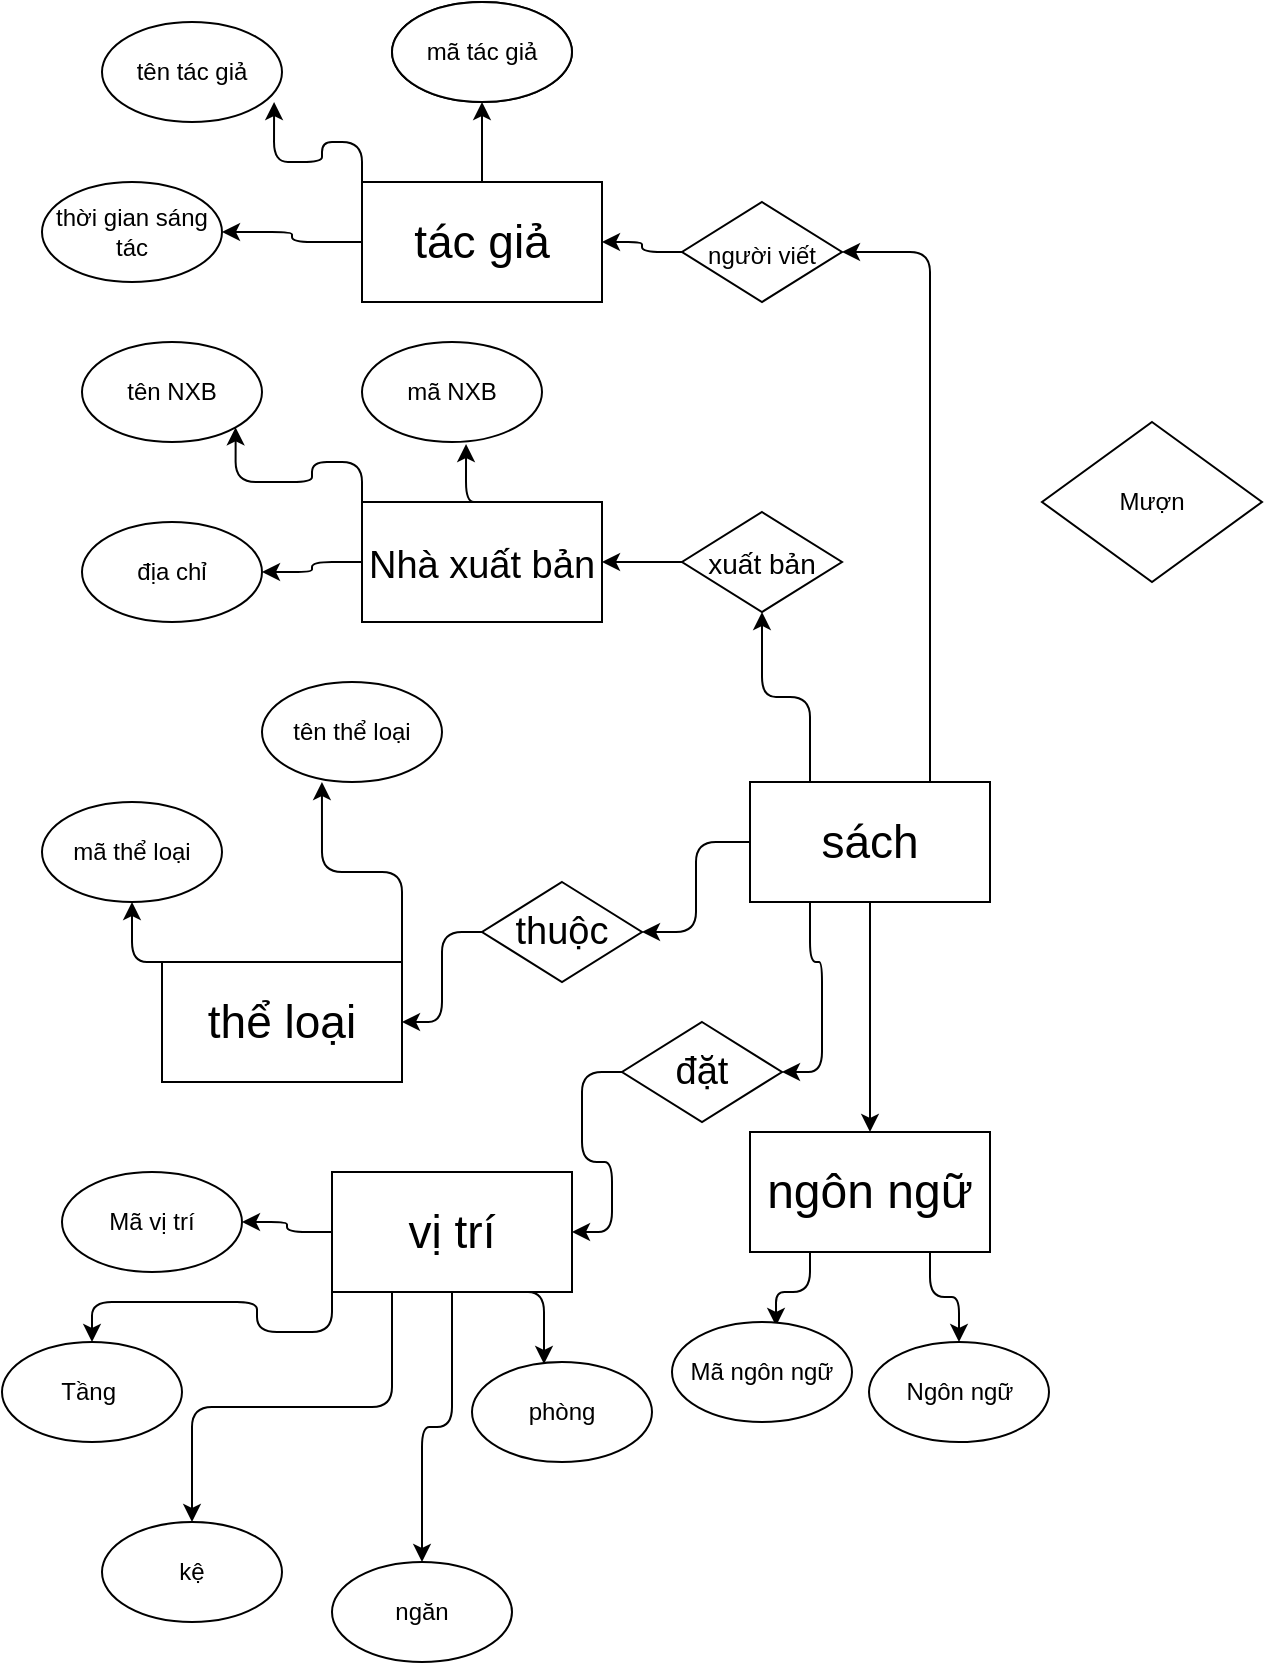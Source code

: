 <mxfile version="16.4.3" type="github">
  <diagram id="JXB2uNUG1lMiHSOFnsd8" name="Page-1">
    <mxGraphModel dx="2177" dy="1969" grid="1" gridSize="10" guides="1" tooltips="1" connect="1" arrows="1" fold="1" page="1" pageScale="1" pageWidth="827" pageHeight="1169" math="0" shadow="0">
      <root>
        <mxCell id="0" />
        <mxCell id="1" parent="0" />
        <mxCell id="igdBZrubvWAaBo7rHXdO-16" style="edgeStyle=orthogonalEdgeStyle;curved=0;rounded=1;sketch=0;orthogonalLoop=1;jettySize=auto;html=1;exitX=0.25;exitY=1;exitDx=0;exitDy=0;entryX=1;entryY=0.5;entryDx=0;entryDy=0;" edge="1" parent="1" source="igdBZrubvWAaBo7rHXdO-4" target="igdBZrubvWAaBo7rHXdO-15">
          <mxGeometry relative="1" as="geometry" />
        </mxCell>
        <mxCell id="igdBZrubvWAaBo7rHXdO-18" style="edgeStyle=orthogonalEdgeStyle;curved=0;rounded=1;sketch=0;orthogonalLoop=1;jettySize=auto;html=1;exitX=0;exitY=0.5;exitDx=0;exitDy=0;entryX=1;entryY=0.5;entryDx=0;entryDy=0;" edge="1" parent="1" source="igdBZrubvWAaBo7rHXdO-4" target="igdBZrubvWAaBo7rHXdO-14">
          <mxGeometry relative="1" as="geometry" />
        </mxCell>
        <mxCell id="igdBZrubvWAaBo7rHXdO-20" style="edgeStyle=orthogonalEdgeStyle;curved=0;rounded=1;sketch=0;orthogonalLoop=1;jettySize=auto;html=1;exitX=0.25;exitY=0;exitDx=0;exitDy=0;entryX=0.5;entryY=1;entryDx=0;entryDy=0;" edge="1" parent="1" source="igdBZrubvWAaBo7rHXdO-4" target="igdBZrubvWAaBo7rHXdO-13">
          <mxGeometry relative="1" as="geometry" />
        </mxCell>
        <mxCell id="igdBZrubvWAaBo7rHXdO-22" style="edgeStyle=orthogonalEdgeStyle;curved=0;rounded=1;sketch=0;orthogonalLoop=1;jettySize=auto;html=1;exitX=0.75;exitY=0;exitDx=0;exitDy=0;entryX=1;entryY=0.5;entryDx=0;entryDy=0;" edge="1" parent="1" source="igdBZrubvWAaBo7rHXdO-4" target="igdBZrubvWAaBo7rHXdO-12">
          <mxGeometry relative="1" as="geometry" />
        </mxCell>
        <mxCell id="igdBZrubvWAaBo7rHXdO-49" style="edgeStyle=orthogonalEdgeStyle;curved=0;rounded=1;sketch=0;orthogonalLoop=1;jettySize=auto;html=1;exitX=0.5;exitY=1;exitDx=0;exitDy=0;entryX=0.5;entryY=0;entryDx=0;entryDy=0;" edge="1" parent="1" source="igdBZrubvWAaBo7rHXdO-4" target="igdBZrubvWAaBo7rHXdO-25">
          <mxGeometry relative="1" as="geometry" />
        </mxCell>
        <mxCell id="igdBZrubvWAaBo7rHXdO-4" value="sách" style="rounded=0;whiteSpace=wrap;html=1;sketch=0;fontSize=23;" vertex="1" parent="1">
          <mxGeometry x="354" y="380" width="120" height="60" as="geometry" />
        </mxCell>
        <mxCell id="igdBZrubvWAaBo7rHXdO-31" style="edgeStyle=orthogonalEdgeStyle;curved=0;rounded=1;sketch=0;orthogonalLoop=1;jettySize=auto;html=1;exitX=0.5;exitY=0;exitDx=0;exitDy=0;entryX=0.5;entryY=1;entryDx=0;entryDy=0;" edge="1" parent="1" source="igdBZrubvWAaBo7rHXdO-7" target="igdBZrubvWAaBo7rHXdO-28">
          <mxGeometry relative="1" as="geometry" />
        </mxCell>
        <mxCell id="igdBZrubvWAaBo7rHXdO-32" style="edgeStyle=orthogonalEdgeStyle;curved=0;rounded=1;sketch=0;orthogonalLoop=1;jettySize=auto;html=1;exitX=0;exitY=0;exitDx=0;exitDy=0;entryX=0.956;entryY=0.8;entryDx=0;entryDy=0;entryPerimeter=0;" edge="1" parent="1" source="igdBZrubvWAaBo7rHXdO-7" target="igdBZrubvWAaBo7rHXdO-30">
          <mxGeometry relative="1" as="geometry" />
        </mxCell>
        <mxCell id="igdBZrubvWAaBo7rHXdO-34" style="edgeStyle=orthogonalEdgeStyle;curved=0;rounded=1;sketch=0;orthogonalLoop=1;jettySize=auto;html=1;exitX=0;exitY=0.5;exitDx=0;exitDy=0;entryX=1;entryY=0.5;entryDx=0;entryDy=0;" edge="1" parent="1" source="igdBZrubvWAaBo7rHXdO-7" target="igdBZrubvWAaBo7rHXdO-33">
          <mxGeometry relative="1" as="geometry" />
        </mxCell>
        <mxCell id="igdBZrubvWAaBo7rHXdO-7" value="tác giả" style="rounded=0;whiteSpace=wrap;html=1;sketch=0;fontSize=23;" vertex="1" parent="1">
          <mxGeometry x="160" y="80" width="120" height="60" as="geometry" />
        </mxCell>
        <mxCell id="igdBZrubvWAaBo7rHXdO-40" style="edgeStyle=orthogonalEdgeStyle;curved=0;rounded=1;sketch=0;orthogonalLoop=1;jettySize=auto;html=1;exitX=0.5;exitY=0;exitDx=0;exitDy=0;entryX=0.578;entryY=1.02;entryDx=0;entryDy=0;entryPerimeter=0;" edge="1" parent="1" source="igdBZrubvWAaBo7rHXdO-8" target="igdBZrubvWAaBo7rHXdO-35">
          <mxGeometry relative="1" as="geometry" />
        </mxCell>
        <mxCell id="igdBZrubvWAaBo7rHXdO-41" style="edgeStyle=orthogonalEdgeStyle;curved=0;rounded=1;sketch=0;orthogonalLoop=1;jettySize=auto;html=1;exitX=0;exitY=0;exitDx=0;exitDy=0;entryX=1;entryY=1;entryDx=0;entryDy=0;" edge="1" parent="1" source="igdBZrubvWAaBo7rHXdO-8" target="igdBZrubvWAaBo7rHXdO-37">
          <mxGeometry relative="1" as="geometry" />
        </mxCell>
        <mxCell id="igdBZrubvWAaBo7rHXdO-42" style="edgeStyle=orthogonalEdgeStyle;curved=0;rounded=1;sketch=0;orthogonalLoop=1;jettySize=auto;html=1;exitX=0;exitY=0.5;exitDx=0;exitDy=0;entryX=1;entryY=0.5;entryDx=0;entryDy=0;" edge="1" parent="1" source="igdBZrubvWAaBo7rHXdO-8" target="igdBZrubvWAaBo7rHXdO-36">
          <mxGeometry relative="1" as="geometry" />
        </mxCell>
        <mxCell id="igdBZrubvWAaBo7rHXdO-8" value="&lt;font style=&quot;font-size: 19px&quot;&gt;Nhà xuất bản&lt;/font&gt;" style="rounded=0;whiteSpace=wrap;html=1;sketch=0;fontSize=23;" vertex="1" parent="1">
          <mxGeometry x="160" y="240" width="120" height="60" as="geometry" />
        </mxCell>
        <mxCell id="igdBZrubvWAaBo7rHXdO-45" style="edgeStyle=orthogonalEdgeStyle;curved=0;rounded=1;sketch=0;orthogonalLoop=1;jettySize=auto;html=1;exitX=1;exitY=0;exitDx=0;exitDy=0;entryX=0.333;entryY=1;entryDx=0;entryDy=0;entryPerimeter=0;" edge="1" parent="1" source="igdBZrubvWAaBo7rHXdO-9" target="igdBZrubvWAaBo7rHXdO-43">
          <mxGeometry relative="1" as="geometry" />
        </mxCell>
        <mxCell id="igdBZrubvWAaBo7rHXdO-46" style="edgeStyle=orthogonalEdgeStyle;curved=0;rounded=1;sketch=0;orthogonalLoop=1;jettySize=auto;html=1;exitX=0;exitY=0;exitDx=0;exitDy=0;entryX=0.5;entryY=1;entryDx=0;entryDy=0;" edge="1" parent="1" source="igdBZrubvWAaBo7rHXdO-9" target="igdBZrubvWAaBo7rHXdO-44">
          <mxGeometry relative="1" as="geometry" />
        </mxCell>
        <mxCell id="igdBZrubvWAaBo7rHXdO-9" value="thể loại" style="rounded=0;whiteSpace=wrap;html=1;sketch=0;fontSize=23;" vertex="1" parent="1">
          <mxGeometry x="60" y="470" width="120" height="60" as="geometry" />
        </mxCell>
        <mxCell id="igdBZrubvWAaBo7rHXdO-54" style="edgeStyle=orthogonalEdgeStyle;curved=0;rounded=1;sketch=0;orthogonalLoop=1;jettySize=auto;html=1;exitX=0;exitY=0.5;exitDx=0;exitDy=0;entryX=1;entryY=0.5;entryDx=0;entryDy=0;" edge="1" parent="1" source="igdBZrubvWAaBo7rHXdO-10" target="igdBZrubvWAaBo7rHXdO-47">
          <mxGeometry relative="1" as="geometry" />
        </mxCell>
        <mxCell id="igdBZrubvWAaBo7rHXdO-55" style="edgeStyle=orthogonalEdgeStyle;curved=0;rounded=1;sketch=0;orthogonalLoop=1;jettySize=auto;html=1;exitX=0;exitY=1;exitDx=0;exitDy=0;" edge="1" parent="1" source="igdBZrubvWAaBo7rHXdO-10" target="igdBZrubvWAaBo7rHXdO-50">
          <mxGeometry relative="1" as="geometry" />
        </mxCell>
        <mxCell id="igdBZrubvWAaBo7rHXdO-56" style="edgeStyle=orthogonalEdgeStyle;curved=0;rounded=1;sketch=0;orthogonalLoop=1;jettySize=auto;html=1;exitX=0.25;exitY=1;exitDx=0;exitDy=0;" edge="1" parent="1" source="igdBZrubvWAaBo7rHXdO-10" target="igdBZrubvWAaBo7rHXdO-52">
          <mxGeometry relative="1" as="geometry" />
        </mxCell>
        <mxCell id="igdBZrubvWAaBo7rHXdO-57" style="edgeStyle=orthogonalEdgeStyle;curved=0;rounded=1;sketch=0;orthogonalLoop=1;jettySize=auto;html=1;exitX=0.5;exitY=1;exitDx=0;exitDy=0;" edge="1" parent="1" source="igdBZrubvWAaBo7rHXdO-10" target="igdBZrubvWAaBo7rHXdO-53">
          <mxGeometry relative="1" as="geometry" />
        </mxCell>
        <mxCell id="igdBZrubvWAaBo7rHXdO-58" style="edgeStyle=orthogonalEdgeStyle;curved=0;rounded=1;sketch=0;orthogonalLoop=1;jettySize=auto;html=1;exitX=0.75;exitY=1;exitDx=0;exitDy=0;entryX=0.4;entryY=0.02;entryDx=0;entryDy=0;entryPerimeter=0;" edge="1" parent="1" source="igdBZrubvWAaBo7rHXdO-10" target="igdBZrubvWAaBo7rHXdO-51">
          <mxGeometry relative="1" as="geometry" />
        </mxCell>
        <mxCell id="igdBZrubvWAaBo7rHXdO-10" value="vị trí" style="rounded=0;whiteSpace=wrap;html=1;sketch=0;fontSize=23;" vertex="1" parent="1">
          <mxGeometry x="145" y="575" width="120" height="60" as="geometry" />
        </mxCell>
        <mxCell id="igdBZrubvWAaBo7rHXdO-23" style="edgeStyle=orthogonalEdgeStyle;curved=0;rounded=1;sketch=0;orthogonalLoop=1;jettySize=auto;html=1;exitX=0;exitY=0.5;exitDx=0;exitDy=0;entryX=1;entryY=0.5;entryDx=0;entryDy=0;" edge="1" parent="1" source="igdBZrubvWAaBo7rHXdO-12" target="igdBZrubvWAaBo7rHXdO-7">
          <mxGeometry relative="1" as="geometry" />
        </mxCell>
        <mxCell id="igdBZrubvWAaBo7rHXdO-12" value="&lt;font style=&quot;font-size: 12px&quot;&gt;người viết&lt;/font&gt;" style="rhombus;whiteSpace=wrap;html=1;rounded=0;sketch=0;fontSize=19;" vertex="1" parent="1">
          <mxGeometry x="320" y="90" width="80" height="50" as="geometry" />
        </mxCell>
        <mxCell id="igdBZrubvWAaBo7rHXdO-21" style="edgeStyle=orthogonalEdgeStyle;curved=0;rounded=1;sketch=0;orthogonalLoop=1;jettySize=auto;html=1;exitX=0;exitY=0.5;exitDx=0;exitDy=0;entryX=1;entryY=0.5;entryDx=0;entryDy=0;" edge="1" parent="1" source="igdBZrubvWAaBo7rHXdO-13" target="igdBZrubvWAaBo7rHXdO-8">
          <mxGeometry relative="1" as="geometry" />
        </mxCell>
        <mxCell id="igdBZrubvWAaBo7rHXdO-13" value="&lt;font style=&quot;font-size: 14px&quot;&gt;xuất bản&lt;/font&gt;" style="rhombus;whiteSpace=wrap;html=1;rounded=0;sketch=0;fontSize=19;" vertex="1" parent="1">
          <mxGeometry x="320" y="245" width="80" height="50" as="geometry" />
        </mxCell>
        <mxCell id="igdBZrubvWAaBo7rHXdO-19" style="edgeStyle=orthogonalEdgeStyle;curved=0;rounded=1;sketch=0;orthogonalLoop=1;jettySize=auto;html=1;exitX=0;exitY=0.5;exitDx=0;exitDy=0;" edge="1" parent="1" source="igdBZrubvWAaBo7rHXdO-14" target="igdBZrubvWAaBo7rHXdO-9">
          <mxGeometry relative="1" as="geometry" />
        </mxCell>
        <mxCell id="igdBZrubvWAaBo7rHXdO-14" value="thuộc" style="rhombus;whiteSpace=wrap;html=1;rounded=0;sketch=0;fontSize=19;" vertex="1" parent="1">
          <mxGeometry x="220" y="430" width="80" height="50" as="geometry" />
        </mxCell>
        <mxCell id="igdBZrubvWAaBo7rHXdO-17" style="edgeStyle=orthogonalEdgeStyle;curved=0;rounded=1;sketch=0;orthogonalLoop=1;jettySize=auto;html=1;exitX=0;exitY=0.5;exitDx=0;exitDy=0;entryX=1;entryY=0.5;entryDx=0;entryDy=0;" edge="1" parent="1" source="igdBZrubvWAaBo7rHXdO-15" target="igdBZrubvWAaBo7rHXdO-10">
          <mxGeometry relative="1" as="geometry" />
        </mxCell>
        <mxCell id="igdBZrubvWAaBo7rHXdO-15" value="đặt" style="rhombus;whiteSpace=wrap;html=1;rounded=0;sketch=0;fontSize=19;" vertex="1" parent="1">
          <mxGeometry x="290" y="500" width="80" height="50" as="geometry" />
        </mxCell>
        <mxCell id="igdBZrubvWAaBo7rHXdO-24" value="Mượn" style="rhombus;whiteSpace=wrap;html=1;rounded=0;sketch=0;fontSize=12;" vertex="1" parent="1">
          <mxGeometry x="500" y="200" width="110" height="80" as="geometry" />
        </mxCell>
        <mxCell id="igdBZrubvWAaBo7rHXdO-64" style="edgeStyle=orthogonalEdgeStyle;curved=0;rounded=1;sketch=0;orthogonalLoop=1;jettySize=auto;html=1;exitX=0.25;exitY=1;exitDx=0;exitDy=0;entryX=0.578;entryY=0.04;entryDx=0;entryDy=0;entryPerimeter=0;" edge="1" parent="1" source="igdBZrubvWAaBo7rHXdO-25" target="igdBZrubvWAaBo7rHXdO-62">
          <mxGeometry relative="1" as="geometry" />
        </mxCell>
        <mxCell id="igdBZrubvWAaBo7rHXdO-65" style="edgeStyle=orthogonalEdgeStyle;curved=0;rounded=1;sketch=0;orthogonalLoop=1;jettySize=auto;html=1;exitX=0.75;exitY=1;exitDx=0;exitDy=0;" edge="1" parent="1" source="igdBZrubvWAaBo7rHXdO-25" target="igdBZrubvWAaBo7rHXdO-63">
          <mxGeometry relative="1" as="geometry" />
        </mxCell>
        <mxCell id="igdBZrubvWAaBo7rHXdO-25" value="&lt;font style=&quot;font-size: 24px&quot;&gt;ngôn ngữ&lt;/font&gt;" style="rounded=0;whiteSpace=wrap;html=1;sketch=0;fontSize=12;" vertex="1" parent="1">
          <mxGeometry x="354" y="555" width="120" height="60" as="geometry" />
        </mxCell>
        <mxCell id="igdBZrubvWAaBo7rHXdO-28" value="mã tác giả&lt;span style=&quot;color: rgba(0 , 0 , 0 , 0) ; font-family: monospace ; font-size: 0px&quot;&gt;%3CmxGraphModel%3E%3Croot%3E%3CmxCell%20id%3D%220%22%2F%3E%3CmxCell%20id%3D%221%22%20parent%3D%220%22%2F%3E%3CmxCell%20id%3D%222%22%20value%3D%22%22%20style%3D%22rhombus%3BwhiteSpace%3Dwrap%3Bhtml%3D1%3Brounded%3D0%3Bsketch%3D0%3BfontSize%3D19%3B%22%20vertex%3D%221%22%20parent%3D%221%22%3E%3CmxGeometry%20x%3D%22360%22%20y%3D%22110%22%20width%3D%2280%22%20height%3D%2250%22%20as%3D%22geometry%22%2F%3E%3C%2FmxCell%3E%3C%2Froot%3E%3C%2FmxGraphModel%3E&lt;/span&gt;" style="ellipse;whiteSpace=wrap;html=1;rounded=0;sketch=0;" vertex="1" parent="1">
          <mxGeometry x="175" y="-10" width="90" height="50" as="geometry" />
        </mxCell>
        <mxCell id="igdBZrubvWAaBo7rHXdO-30" value="tên tác giả" style="ellipse;whiteSpace=wrap;html=1;rounded=0;sketch=0;" vertex="1" parent="1">
          <mxGeometry x="30" width="90" height="50" as="geometry" />
        </mxCell>
        <mxCell id="igdBZrubvWAaBo7rHXdO-33" value="thời gian sáng tác" style="ellipse;whiteSpace=wrap;html=1;rounded=0;sketch=0;" vertex="1" parent="1">
          <mxGeometry y="80" width="90" height="50" as="geometry" />
        </mxCell>
        <mxCell id="igdBZrubvWAaBo7rHXdO-35" value="mã NXB" style="ellipse;whiteSpace=wrap;html=1;rounded=0;sketch=0;" vertex="1" parent="1">
          <mxGeometry x="160" y="160" width="90" height="50" as="geometry" />
        </mxCell>
        <mxCell id="igdBZrubvWAaBo7rHXdO-36" value="địa chỉ" style="ellipse;whiteSpace=wrap;html=1;rounded=0;sketch=0;" vertex="1" parent="1">
          <mxGeometry x="20" y="250" width="90" height="50" as="geometry" />
        </mxCell>
        <mxCell id="igdBZrubvWAaBo7rHXdO-37" value="tên NXB" style="ellipse;whiteSpace=wrap;html=1;rounded=0;sketch=0;" vertex="1" parent="1">
          <mxGeometry x="20" y="160" width="90" height="50" as="geometry" />
        </mxCell>
        <mxCell id="igdBZrubvWAaBo7rHXdO-43" value="tên thể loại" style="ellipse;whiteSpace=wrap;html=1;rounded=0;sketch=0;" vertex="1" parent="1">
          <mxGeometry x="110" y="330" width="90" height="50" as="geometry" />
        </mxCell>
        <mxCell id="igdBZrubvWAaBo7rHXdO-44" value="mã thể loại" style="ellipse;whiteSpace=wrap;html=1;rounded=0;sketch=0;" vertex="1" parent="1">
          <mxGeometry y="390" width="90" height="50" as="geometry" />
        </mxCell>
        <mxCell id="igdBZrubvWAaBo7rHXdO-47" value="Mã vị trí" style="ellipse;whiteSpace=wrap;html=1;rounded=0;sketch=0;" vertex="1" parent="1">
          <mxGeometry x="10" y="575" width="90" height="50" as="geometry" />
        </mxCell>
        <mxCell id="igdBZrubvWAaBo7rHXdO-50" value="Tầng&amp;nbsp;" style="ellipse;whiteSpace=wrap;html=1;rounded=0;sketch=0;" vertex="1" parent="1">
          <mxGeometry x="-20" y="660" width="90" height="50" as="geometry" />
        </mxCell>
        <mxCell id="igdBZrubvWAaBo7rHXdO-51" value="phòng" style="ellipse;whiteSpace=wrap;html=1;rounded=0;sketch=0;" vertex="1" parent="1">
          <mxGeometry x="215" y="670" width="90" height="50" as="geometry" />
        </mxCell>
        <mxCell id="igdBZrubvWAaBo7rHXdO-52" value="kệ" style="ellipse;whiteSpace=wrap;html=1;rounded=0;sketch=0;" vertex="1" parent="1">
          <mxGeometry x="30" y="750" width="90" height="50" as="geometry" />
        </mxCell>
        <mxCell id="igdBZrubvWAaBo7rHXdO-53" value="ngăn" style="ellipse;whiteSpace=wrap;html=1;rounded=0;sketch=0;" vertex="1" parent="1">
          <mxGeometry x="145" y="770" width="90" height="50" as="geometry" />
        </mxCell>
        <mxCell id="igdBZrubvWAaBo7rHXdO-61" value="mã tác giả&lt;span style=&quot;color: rgba(0 , 0 , 0 , 0) ; font-family: monospace ; font-size: 0px&quot;&gt;%3CmxGraphModel%3E%3Croot%3E%3CmxCell%20id%3D%220%22%2F%3E%3CmxCell%20id%3D%221%22%20parent%3D%220%22%2F%3E%3CmxCell%20id%3D%222%22%20value%3D%22%22%20style%3D%22rhombus%3BwhiteSpace%3Dwrap%3Bhtml%3D1%3Brounded%3D0%3Bsketch%3D0%3BfontSize%3D19%3B%22%20vertex%3D%221%22%20parent%3D%221%22%3E%3CmxGeometry%20x%3D%22360%22%20y%3D%22110%22%20width%3D%2280%22%20height%3D%2250%22%20as%3D%22geometry%22%2F%3E%3C%2FmxCell%3E%3C%2Froot%3E%3C%2FmxGraphModel%3E&lt;/span&gt;" style="ellipse;whiteSpace=wrap;html=1;rounded=0;sketch=0;" vertex="1" parent="1">
          <mxGeometry x="175" y="-10" width="90" height="50" as="geometry" />
        </mxCell>
        <mxCell id="igdBZrubvWAaBo7rHXdO-62" value="Mã ngôn ngữ" style="ellipse;whiteSpace=wrap;html=1;rounded=0;sketch=0;" vertex="1" parent="1">
          <mxGeometry x="315" y="650" width="90" height="50" as="geometry" />
        </mxCell>
        <mxCell id="igdBZrubvWAaBo7rHXdO-63" value="Ngôn ngữ" style="ellipse;whiteSpace=wrap;html=1;rounded=0;sketch=0;" vertex="1" parent="1">
          <mxGeometry x="413.5" y="660" width="90" height="50" as="geometry" />
        </mxCell>
      </root>
    </mxGraphModel>
  </diagram>
</mxfile>
